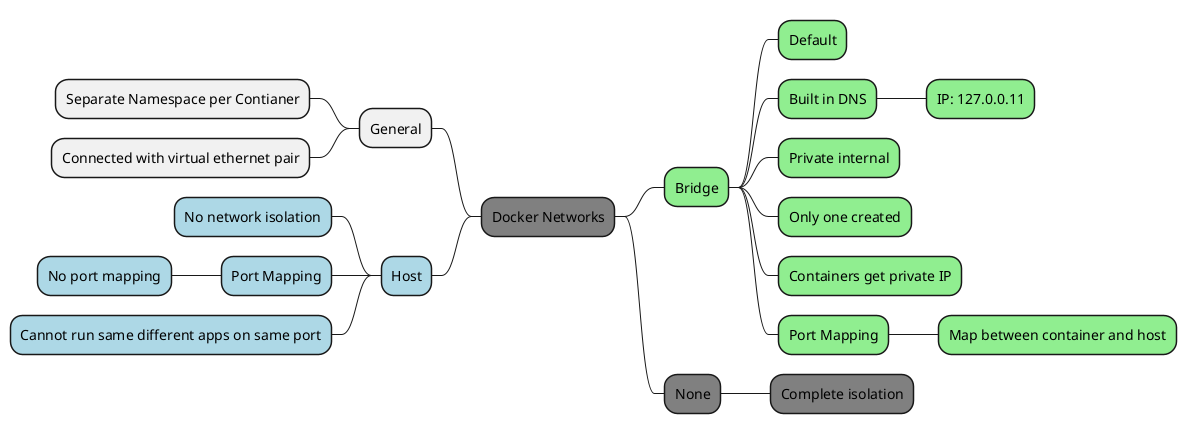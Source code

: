 @startmindmap Docker Networks
*[#Gray] Docker Networks
**[#Lightgreen] Bridge
***[#Lightgreen] Default
***[#Lightgreen] Built in DNS
****[#Lightgreen] IP: 127.0.0.11
***[#Lightgreen] Private internal
***[#Lightgreen] Only one created
***[#Lightgreen] Containers get private IP
***[#Lightgreen] Port Mapping
****[#Lightgreen] Map between container and host
**[#Gray] None
***[#Gray] Complete isolation

left side

** General
*** Separate Namespace per Contianer
*** Connected with virtual ethernet pair

**[#Lightblue] Host
***[#Lightblue] No network isolation
***[#Lightblue] Port Mapping
****[#Lightblue] No port mapping
***[#Lightblue] Cannot run same different apps on same port
@endmindmap